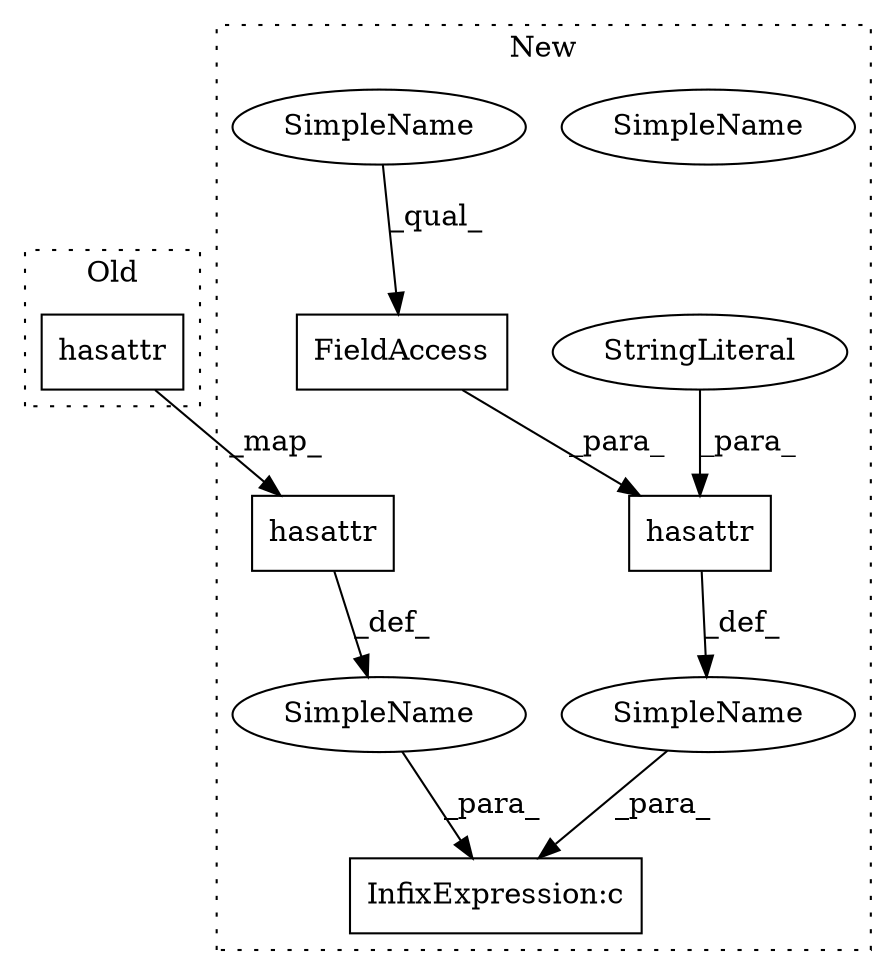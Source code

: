 digraph G {
subgraph cluster0 {
1 [label="hasattr" a="32" s="3332,3377" l="8,1" shape="box"];
label = "Old";
style="dotted";
}
subgraph cluster1 {
2 [label="hasattr" a="32" s="3566,3611" l="8,1" shape="box"];
3 [label="SimpleName" a="42" s="" l="" shape="ellipse"];
4 [label="InfixExpression:c" a="27" s="3562" l="4" shape="box"];
5 [label="SimpleName" a="42" s="" l="" shape="ellipse"];
6 [label="hasattr" a="32" s="3526,3561" l="8,1" shape="box"];
7 [label="StringLiteral" a="45" s="3552" l="9" shape="ellipse"];
8 [label="FieldAccess" a="22" s="3534" l="17" shape="box"];
9 [label="SimpleName" a="42" s="3534" l="4" shape="ellipse"];
10 [label="SimpleName" a="42" s="3534" l="4" shape="ellipse"];
label = "New";
style="dotted";
}
1 -> 2 [label="_map_"];
2 -> 3 [label="_def_"];
3 -> 4 [label="_para_"];
5 -> 4 [label="_para_"];
6 -> 5 [label="_def_"];
7 -> 6 [label="_para_"];
8 -> 6 [label="_para_"];
10 -> 8 [label="_qual_"];
}